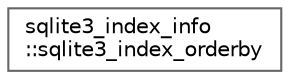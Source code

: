 digraph "Gráfico de Hierarquia de Classes"
{
 // LATEX_PDF_SIZE
  bgcolor="transparent";
  edge [fontname=Helvetica,fontsize=10,labelfontname=Helvetica,labelfontsize=10];
  node [fontname=Helvetica,fontsize=10,shape=box,height=0.2,width=0.4];
  rankdir="LR";
  Node0 [id="Node000000",label="sqlite3_index_info\l::sqlite3_index_orderby",height=0.2,width=0.4,color="grey40", fillcolor="white", style="filled",URL="$structsqlite3__index__info_1_1sqlite3__index__orderby.html",tooltip=" "];
}
